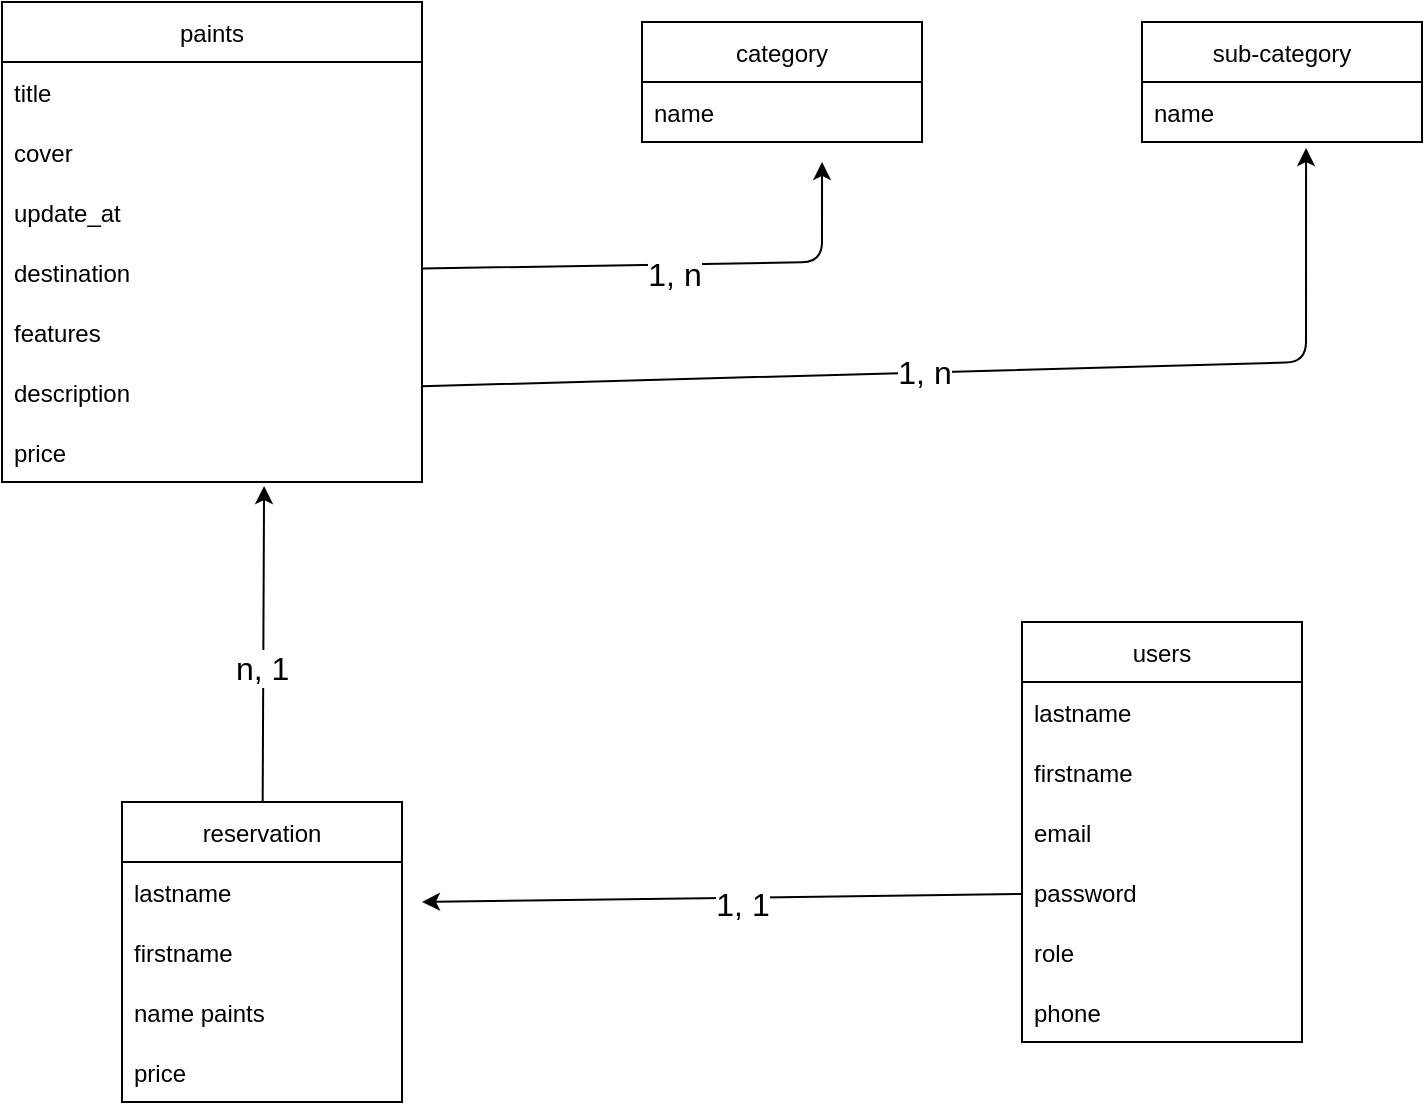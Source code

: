<mxfile>
    <diagram id="sKkK3DXue0aRAhPGcCVe" name="MCD">
        <mxGraphModel dx="764" dy="567" grid="1" gridSize="10" guides="1" tooltips="1" connect="1" arrows="1" fold="1" page="1" pageScale="1" pageWidth="827" pageHeight="1169" math="0" shadow="0">
            <root>
                <mxCell id="0"/>
                <mxCell id="1" parent="0"/>
                <mxCell id="2" value="paints" style="swimlane;fontStyle=0;childLayout=stackLayout;horizontal=1;startSize=30;horizontalStack=0;resizeParent=1;resizeParentMax=0;resizeLast=0;collapsible=1;marginBottom=0;" parent="1" vertex="1">
                    <mxGeometry x="70" y="150" width="210" height="240" as="geometry"/>
                </mxCell>
                <mxCell id="3" value="title" style="text;strokeColor=none;fillColor=none;align=left;verticalAlign=middle;spacingLeft=4;spacingRight=4;overflow=hidden;points=[[0,0.5],[1,0.5]];portConstraint=eastwest;rotatable=0;" parent="2" vertex="1">
                    <mxGeometry y="30" width="210" height="30" as="geometry"/>
                </mxCell>
                <mxCell id="4" value="cover" style="text;strokeColor=none;fillColor=none;align=left;verticalAlign=middle;spacingLeft=4;spacingRight=4;overflow=hidden;points=[[0,0.5],[1,0.5]];portConstraint=eastwest;rotatable=0;" parent="2" vertex="1">
                    <mxGeometry y="60" width="210" height="30" as="geometry"/>
                </mxCell>
                <mxCell id="7" value="update_at" style="text;strokeColor=none;fillColor=none;align=left;verticalAlign=middle;spacingLeft=4;spacingRight=4;overflow=hidden;points=[[0,0.5],[1,0.5]];portConstraint=eastwest;rotatable=0;" parent="2" vertex="1">
                    <mxGeometry y="90" width="210" height="30" as="geometry"/>
                </mxCell>
                <mxCell id="5" value="destination" style="text;strokeColor=none;fillColor=none;align=left;verticalAlign=middle;spacingLeft=4;spacingRight=4;overflow=hidden;points=[[0,0.5],[1,0.5]];portConstraint=eastwest;rotatable=0;" parent="2" vertex="1">
                    <mxGeometry y="120" width="210" height="30" as="geometry"/>
                </mxCell>
                <mxCell id="6" value="features" style="text;strokeColor=none;fillColor=none;align=left;verticalAlign=middle;spacingLeft=4;spacingRight=4;overflow=hidden;points=[[0,0.5],[1,0.5]];portConstraint=eastwest;rotatable=0;" parent="2" vertex="1">
                    <mxGeometry y="150" width="210" height="30" as="geometry"/>
                </mxCell>
                <mxCell id="8" value="description" style="text;strokeColor=none;fillColor=none;align=left;verticalAlign=middle;spacingLeft=4;spacingRight=4;overflow=hidden;points=[[0,0.5],[1,0.5]];portConstraint=eastwest;rotatable=0;" parent="2" vertex="1">
                    <mxGeometry y="180" width="210" height="30" as="geometry"/>
                </mxCell>
                <mxCell id="28" value="price" style="text;strokeColor=none;fillColor=none;align=left;verticalAlign=middle;spacingLeft=4;spacingRight=4;overflow=hidden;points=[[0,0.5],[1,0.5]];portConstraint=eastwest;rotatable=0;" parent="2" vertex="1">
                    <mxGeometry y="210" width="210" height="30" as="geometry"/>
                </mxCell>
                <mxCell id="9" value="category" style="swimlane;fontStyle=0;childLayout=stackLayout;horizontal=1;startSize=30;horizontalStack=0;resizeParent=1;resizeParentMax=0;resizeLast=0;collapsible=1;marginBottom=0;" parent="1" vertex="1">
                    <mxGeometry x="390" y="160" width="140" height="60" as="geometry"/>
                </mxCell>
                <mxCell id="10" value="name" style="text;strokeColor=none;fillColor=none;align=left;verticalAlign=middle;spacingLeft=4;spacingRight=4;overflow=hidden;points=[[0,0.5],[1,0.5]];portConstraint=eastwest;rotatable=0;" parent="9" vertex="1">
                    <mxGeometry y="30" width="140" height="30" as="geometry"/>
                </mxCell>
                <mxCell id="13" value="sub-category" style="swimlane;fontStyle=0;childLayout=stackLayout;horizontal=1;startSize=30;horizontalStack=0;resizeParent=1;resizeParentMax=0;resizeLast=0;collapsible=1;marginBottom=0;" parent="1" vertex="1">
                    <mxGeometry x="640" y="160" width="140" height="60" as="geometry"/>
                </mxCell>
                <mxCell id="14" value="name" style="text;strokeColor=none;fillColor=none;align=left;verticalAlign=middle;spacingLeft=4;spacingRight=4;overflow=hidden;points=[[0,0.5],[1,0.5]];portConstraint=eastwest;rotatable=0;" parent="13" vertex="1">
                    <mxGeometry y="30" width="140" height="30" as="geometry"/>
                </mxCell>
                <mxCell id="17" value="users" style="swimlane;fontStyle=0;childLayout=stackLayout;horizontal=1;startSize=30;horizontalStack=0;resizeParent=1;resizeParentMax=0;resizeLast=0;collapsible=1;marginBottom=0;" parent="1" vertex="1">
                    <mxGeometry x="580" y="460" width="140" height="210" as="geometry"/>
                </mxCell>
                <mxCell id="18" value="lastname" style="text;strokeColor=none;fillColor=none;align=left;verticalAlign=middle;spacingLeft=4;spacingRight=4;overflow=hidden;points=[[0,0.5],[1,0.5]];portConstraint=eastwest;rotatable=0;" parent="17" vertex="1">
                    <mxGeometry y="30" width="140" height="30" as="geometry"/>
                </mxCell>
                <mxCell id="19" value="firstname" style="text;strokeColor=none;fillColor=none;align=left;verticalAlign=middle;spacingLeft=4;spacingRight=4;overflow=hidden;points=[[0,0.5],[1,0.5]];portConstraint=eastwest;rotatable=0;" parent="17" vertex="1">
                    <mxGeometry y="60" width="140" height="30" as="geometry"/>
                </mxCell>
                <mxCell id="20" value="email" style="text;strokeColor=none;fillColor=none;align=left;verticalAlign=middle;spacingLeft=4;spacingRight=4;overflow=hidden;points=[[0,0.5],[1,0.5]];portConstraint=eastwest;rotatable=0;" parent="17" vertex="1">
                    <mxGeometry y="90" width="140" height="30" as="geometry"/>
                </mxCell>
                <mxCell id="22" value="password" style="text;strokeColor=none;fillColor=none;align=left;verticalAlign=middle;spacingLeft=4;spacingRight=4;overflow=hidden;points=[[0,0.5],[1,0.5]];portConstraint=eastwest;rotatable=0;" parent="17" vertex="1">
                    <mxGeometry y="120" width="140" height="30" as="geometry"/>
                </mxCell>
                <mxCell id="21" value="role" style="text;strokeColor=none;fillColor=none;align=left;verticalAlign=middle;spacingLeft=4;spacingRight=4;overflow=hidden;points=[[0,0.5],[1,0.5]];portConstraint=eastwest;rotatable=0;" parent="17" vertex="1">
                    <mxGeometry y="150" width="140" height="30" as="geometry"/>
                </mxCell>
                <mxCell id="23" value="phone" style="text;strokeColor=none;fillColor=none;align=left;verticalAlign=middle;spacingLeft=4;spacingRight=4;overflow=hidden;points=[[0,0.5],[1,0.5]];portConstraint=eastwest;rotatable=0;" parent="17" vertex="1">
                    <mxGeometry y="180" width="140" height="30" as="geometry"/>
                </mxCell>
                <mxCell id="30" style="edgeStyle=none;html=1;entryX=0.624;entryY=1.067;entryDx=0;entryDy=0;entryPerimeter=0;" parent="1" source="24" target="28" edge="1">
                    <mxGeometry relative="1" as="geometry"/>
                </mxCell>
                <mxCell id="32" value="n, 1&amp;nbsp;" style="edgeLabel;html=1;align=center;verticalAlign=middle;resizable=0;points=[];fontSize=16;" parent="30" vertex="1" connectable="0">
                    <mxGeometry x="-0.152" y="-1" relative="1" as="geometry">
                        <mxPoint as="offset"/>
                    </mxGeometry>
                </mxCell>
                <mxCell id="24" value="reservation" style="swimlane;fontStyle=0;childLayout=stackLayout;horizontal=1;startSize=30;horizontalStack=0;resizeParent=1;resizeParentMax=0;resizeLast=0;collapsible=1;marginBottom=0;" parent="1" vertex="1">
                    <mxGeometry x="130" y="550" width="140" height="150" as="geometry"/>
                </mxCell>
                <mxCell id="25" value="lastname  " style="text;strokeColor=none;fillColor=none;align=left;verticalAlign=middle;spacingLeft=4;spacingRight=4;overflow=hidden;points=[[0,0.5],[1,0.5]];portConstraint=eastwest;rotatable=0;" parent="24" vertex="1">
                    <mxGeometry y="30" width="140" height="30" as="geometry"/>
                </mxCell>
                <mxCell id="26" value="firstname" style="text;strokeColor=none;fillColor=none;align=left;verticalAlign=middle;spacingLeft=4;spacingRight=4;overflow=hidden;points=[[0,0.5],[1,0.5]];portConstraint=eastwest;rotatable=0;" parent="24" vertex="1">
                    <mxGeometry y="60" width="140" height="30" as="geometry"/>
                </mxCell>
                <mxCell id="27" value="name paints" style="text;strokeColor=none;fillColor=none;align=left;verticalAlign=middle;spacingLeft=4;spacingRight=4;overflow=hidden;points=[[0,0.5],[1,0.5]];portConstraint=eastwest;rotatable=0;" parent="24" vertex="1">
                    <mxGeometry y="90" width="140" height="30" as="geometry"/>
                </mxCell>
                <mxCell id="29" value="price" style="text;strokeColor=none;fillColor=none;align=left;verticalAlign=middle;spacingLeft=4;spacingRight=4;overflow=hidden;points=[[0,0.5],[1,0.5]];portConstraint=eastwest;rotatable=0;" parent="24" vertex="1">
                    <mxGeometry y="120" width="140" height="30" as="geometry"/>
                </mxCell>
                <mxCell id="33" style="edgeStyle=none;html=1;entryX=0.643;entryY=1.333;entryDx=0;entryDy=0;entryPerimeter=0;fontSize=16;" parent="1" source="5" target="10" edge="1">
                    <mxGeometry relative="1" as="geometry">
                        <Array as="points">
                            <mxPoint x="480" y="280"/>
                        </Array>
                    </mxGeometry>
                </mxCell>
                <mxCell id="34" value="1, n" style="edgeLabel;html=1;align=center;verticalAlign=middle;resizable=0;points=[];fontSize=16;" parent="33" vertex="1" connectable="0">
                    <mxGeometry x="0.007" y="-5" relative="1" as="geometry">
                        <mxPoint as="offset"/>
                    </mxGeometry>
                </mxCell>
                <mxCell id="35" style="edgeStyle=none;html=1;entryX=0.586;entryY=1.1;entryDx=0;entryDy=0;entryPerimeter=0;fontSize=16;" parent="1" source="8" target="14" edge="1">
                    <mxGeometry relative="1" as="geometry">
                        <Array as="points">
                            <mxPoint x="722" y="330"/>
                        </Array>
                    </mxGeometry>
                </mxCell>
                <mxCell id="36" value="1, n" style="edgeLabel;html=1;align=center;verticalAlign=middle;resizable=0;points=[];fontSize=16;" parent="35" vertex="1" connectable="0">
                    <mxGeometry x="-0.086" relative="1" as="geometry">
                        <mxPoint as="offset"/>
                    </mxGeometry>
                </mxCell>
                <mxCell id="37" style="edgeStyle=none;html=1;fontSize=16;" parent="1" source="22" edge="1">
                    <mxGeometry relative="1" as="geometry">
                        <mxPoint x="280" y="600" as="targetPoint"/>
                    </mxGeometry>
                </mxCell>
                <mxCell id="38" value="1, 1" style="edgeLabel;html=1;align=center;verticalAlign=middle;resizable=0;points=[];fontSize=16;" parent="37" vertex="1" connectable="0">
                    <mxGeometry x="-0.066" y="3" relative="1" as="geometry">
                        <mxPoint as="offset"/>
                    </mxGeometry>
                </mxCell>
            </root>
        </mxGraphModel>
    </diagram>
    <diagram id="5toHd4r5ZHRdqU3qJn_9" name="MLD">
        <mxGraphModel dx="764" dy="567" grid="1" gridSize="10" guides="1" tooltips="1" connect="1" arrows="1" fold="1" page="1" pageScale="1" pageWidth="827" pageHeight="1169" math="0" shadow="0">
            <root>
                <mxCell id="yksaJbIxXaKxUEEQAdhD-0"/>
                <mxCell id="yksaJbIxXaKxUEEQAdhD-1" parent="yksaJbIxXaKxUEEQAdhD-0"/>
                <mxCell id="yksaJbIxXaKxUEEQAdhD-2" value="paints" style="swimlane;fontStyle=0;childLayout=stackLayout;horizontal=1;startSize=30;horizontalStack=0;resizeParent=1;resizeParentMax=0;resizeLast=0;collapsible=1;marginBottom=0;fontSize=16;" parent="yksaJbIxXaKxUEEQAdhD-1" vertex="1">
                    <mxGeometry x="20" y="50" width="240" height="440" as="geometry"/>
                </mxCell>
                <mxCell id="yksaJbIxXaKxUEEQAdhD-3" value="id INT (pk)" style="text;strokeColor=none;fillColor=none;align=left;verticalAlign=middle;spacingLeft=4;spacingRight=4;overflow=hidden;points=[[0,0.5],[1,0.5]];portConstraint=eastwest;rotatable=0;fontSize=16;" parent="yksaJbIxXaKxUEEQAdhD-2" vertex="1">
                    <mxGeometry y="30" width="240" height="30" as="geometry"/>
                </mxCell>
                <mxCell id="yksaJbIxXaKxUEEQAdhD-4" value="category_id INT (fk)" style="text;strokeColor=none;fillColor=none;align=left;verticalAlign=middle;spacingLeft=4;spacingRight=4;overflow=hidden;points=[[0,0.5],[1,0.5]];portConstraint=eastwest;rotatable=0;fontSize=16;" parent="yksaJbIxXaKxUEEQAdhD-2" vertex="1">
                    <mxGeometry y="60" width="240" height="30" as="geometry"/>
                </mxCell>
                <mxCell id="yksaJbIxXaKxUEEQAdhD-5" value="sub-category_id INT (fk)" style="text;strokeColor=none;fillColor=none;align=left;verticalAlign=middle;spacingLeft=4;spacingRight=4;overflow=hidden;points=[[0,0.5],[1,0.5]];portConstraint=eastwest;rotatable=0;fontSize=16;" parent="yksaJbIxXaKxUEEQAdhD-2" vertex="1">
                    <mxGeometry y="90" width="240" height="50" as="geometry"/>
                </mxCell>
                <mxCell id="zHcmp0RbncJ8Uv8yInmQ-0" value="title VARCHAR(50)" style="text;strokeColor=none;fillColor=none;align=left;verticalAlign=middle;spacingLeft=4;spacingRight=4;overflow=hidden;points=[[0,0.5],[1,0.5]];portConstraint=eastwest;rotatable=0;fontSize=16;" parent="yksaJbIxXaKxUEEQAdhD-2" vertex="1">
                    <mxGeometry y="140" width="240" height="50" as="geometry"/>
                </mxCell>
                <mxCell id="mv2UCsQvVJLcXyVtH6Uz-1" value="cover VARCHAR(255)" style="text;strokeColor=none;fillColor=none;align=left;verticalAlign=middle;spacingLeft=4;spacingRight=4;overflow=hidden;points=[[0,0.5],[1,0.5]];portConstraint=eastwest;rotatable=0;fontSize=16;" parent="yksaJbIxXaKxUEEQAdhD-2" vertex="1">
                    <mxGeometry y="190" width="240" height="50" as="geometry"/>
                </mxCell>
                <mxCell id="mv2UCsQvVJLcXyVtH6Uz-0" value="destination VARCHAR(150)" style="text;strokeColor=none;fillColor=none;align=left;verticalAlign=middle;spacingLeft=4;spacingRight=4;overflow=hidden;points=[[0,0.5],[1,0.5]];portConstraint=eastwest;rotatable=0;fontSize=16;" parent="yksaJbIxXaKxUEEQAdhD-2" vertex="1">
                    <mxGeometry y="240" width="240" height="50" as="geometry"/>
                </mxCell>
                <mxCell id="HSsnOO4hNoYn5N-emrxx-0" value="features VARCHAR(150)" style="text;strokeColor=none;fillColor=none;align=left;verticalAlign=middle;spacingLeft=4;spacingRight=4;overflow=hidden;points=[[0,0.5],[1,0.5]];portConstraint=eastwest;rotatable=0;fontSize=16;" parent="yksaJbIxXaKxUEEQAdhD-2" vertex="1">
                    <mxGeometry y="290" width="240" height="50" as="geometry"/>
                </mxCell>
                <mxCell id="IGO0hknCXzoY0MR5SHf_-0" value="description TEXT" style="text;strokeColor=none;fillColor=none;align=left;verticalAlign=middle;spacingLeft=4;spacingRight=4;overflow=hidden;points=[[0,0.5],[1,0.5]];portConstraint=eastwest;rotatable=0;fontSize=16;" parent="yksaJbIxXaKxUEEQAdhD-2" vertex="1">
                    <mxGeometry y="340" width="240" height="50" as="geometry"/>
                </mxCell>
                <mxCell id="IGO0hknCXzoY0MR5SHf_-1" value="price INT" style="text;strokeColor=none;fillColor=none;align=left;verticalAlign=middle;spacingLeft=4;spacingRight=4;overflow=hidden;points=[[0,0.5],[1,0.5]];portConstraint=eastwest;rotatable=0;fontSize=16;" parent="yksaJbIxXaKxUEEQAdhD-2" vertex="1">
                    <mxGeometry y="390" width="240" height="50" as="geometry"/>
                </mxCell>
                <mxCell id="IGO0hknCXzoY0MR5SHf_-2" value="category" style="swimlane;fontStyle=0;childLayout=stackLayout;horizontal=1;startSize=30;horizontalStack=0;resizeParent=1;resizeParentMax=0;resizeLast=0;collapsible=1;marginBottom=0;fontSize=16;" parent="yksaJbIxXaKxUEEQAdhD-1" vertex="1">
                    <mxGeometry x="480" y="70" width="260" height="90" as="geometry"/>
                </mxCell>
                <mxCell id="IGO0hknCXzoY0MR5SHf_-3" value="id INT (pk)" style="text;strokeColor=none;fillColor=none;align=left;verticalAlign=middle;spacingLeft=4;spacingRight=4;overflow=hidden;points=[[0,0.5],[1,0.5]];portConstraint=eastwest;rotatable=0;fontSize=16;" parent="IGO0hknCXzoY0MR5SHf_-2" vertex="1">
                    <mxGeometry y="30" width="260" height="30" as="geometry"/>
                </mxCell>
                <mxCell id="IGO0hknCXzoY0MR5SHf_-4" value="name VARCHAR (50)" style="text;strokeColor=none;fillColor=none;align=left;verticalAlign=middle;spacingLeft=4;spacingRight=4;overflow=hidden;points=[[0,0.5],[1,0.5]];portConstraint=eastwest;rotatable=0;fontSize=16;" parent="IGO0hknCXzoY0MR5SHf_-2" vertex="1">
                    <mxGeometry y="60" width="260" height="30" as="geometry"/>
                </mxCell>
                <mxCell id="lDHsLjnhGoWVghS_92pn-1" value="sub-category" style="swimlane;fontStyle=0;childLayout=stackLayout;horizontal=1;startSize=30;horizontalStack=0;resizeParent=1;resizeParentMax=0;resizeLast=0;collapsible=1;marginBottom=0;fontSize=16;" parent="yksaJbIxXaKxUEEQAdhD-1" vertex="1">
                    <mxGeometry x="480" y="280" width="260" height="120" as="geometry"/>
                </mxCell>
                <mxCell id="lDHsLjnhGoWVghS_92pn-2" value="id INT (pk)" style="text;strokeColor=none;fillColor=none;align=left;verticalAlign=middle;spacingLeft=4;spacingRight=4;overflow=hidden;points=[[0,0.5],[1,0.5]];portConstraint=eastwest;rotatable=0;fontSize=16;" parent="lDHsLjnhGoWVghS_92pn-1" vertex="1">
                    <mxGeometry y="30" width="260" height="30" as="geometry"/>
                </mxCell>
                <mxCell id="lDHsLjnhGoWVghS_92pn-3" value="name VARCHAR (50)" style="text;strokeColor=none;fillColor=none;align=left;verticalAlign=middle;spacingLeft=4;spacingRight=4;overflow=hidden;points=[[0,0.5],[1,0.5]];portConstraint=eastwest;rotatable=0;fontSize=16;" parent="lDHsLjnhGoWVghS_92pn-1" vertex="1">
                    <mxGeometry y="60" width="260" height="30" as="geometry"/>
                </mxCell>
                <mxCell id="Nnu_diAdadVQ_dq4pBSC-8" value="category_id INT (fk)" style="text;strokeColor=none;fillColor=none;align=left;verticalAlign=middle;spacingLeft=4;spacingRight=4;overflow=hidden;points=[[0,0.5],[1,0.5]];portConstraint=eastwest;rotatable=0;fontSize=16;" parent="lDHsLjnhGoWVghS_92pn-1" vertex="1">
                    <mxGeometry y="90" width="260" height="30" as="geometry"/>
                </mxCell>
                <mxCell id="lDHsLjnhGoWVghS_92pn-4" value="users" style="swimlane;fontStyle=0;childLayout=stackLayout;horizontal=1;startSize=30;horizontalStack=0;resizeParent=1;resizeParentMax=0;resizeLast=0;collapsible=1;marginBottom=0;fontSize=16;" parent="yksaJbIxXaKxUEEQAdhD-1" vertex="1">
                    <mxGeometry x="520" y="585" width="260" height="180" as="geometry"/>
                </mxCell>
                <mxCell id="lDHsLjnhGoWVghS_92pn-5" value="id INT (pk)" style="text;strokeColor=none;fillColor=none;align=left;verticalAlign=middle;spacingLeft=4;spacingRight=4;overflow=hidden;points=[[0,0.5],[1,0.5]];portConstraint=eastwest;rotatable=0;fontSize=16;" parent="lDHsLjnhGoWVghS_92pn-4" vertex="1">
                    <mxGeometry y="30" width="260" height="30" as="geometry"/>
                </mxCell>
                <mxCell id="lDHsLjnhGoWVghS_92pn-6" value="lastname VARCHAR(50)" style="text;strokeColor=none;fillColor=none;align=left;verticalAlign=middle;spacingLeft=4;spacingRight=4;overflow=hidden;points=[[0,0.5],[1,0.5]];portConstraint=eastwest;rotatable=0;fontSize=16;" parent="lDHsLjnhGoWVghS_92pn-4" vertex="1">
                    <mxGeometry y="60" width="260" height="30" as="geometry"/>
                </mxCell>
                <mxCell id="lDHsLjnhGoWVghS_92pn-7" value="firstname VARCHAR(50)" style="text;strokeColor=none;fillColor=none;align=left;verticalAlign=middle;spacingLeft=4;spacingRight=4;overflow=hidden;points=[[0,0.5],[1,0.5]];portConstraint=eastwest;rotatable=0;fontSize=16;" parent="lDHsLjnhGoWVghS_92pn-4" vertex="1">
                    <mxGeometry y="90" width="260" height="30" as="geometry"/>
                </mxCell>
                <mxCell id="qfSZEgDXcZB9hhNbzf-X-1" value="email VARCHAR(255)" style="text;strokeColor=none;fillColor=none;align=left;verticalAlign=middle;spacingLeft=4;spacingRight=4;overflow=hidden;points=[[0,0.5],[1,0.5]];portConstraint=eastwest;rotatable=0;fontSize=16;" parent="lDHsLjnhGoWVghS_92pn-4" vertex="1">
                    <mxGeometry y="120" width="260" height="30" as="geometry"/>
                </mxCell>
                <mxCell id="Nnu_diAdadVQ_dq4pBSC-0" value="phone INT" style="text;strokeColor=none;fillColor=none;align=left;verticalAlign=middle;spacingLeft=4;spacingRight=4;overflow=hidden;points=[[0,0.5],[1,0.5]];portConstraint=eastwest;rotatable=0;fontSize=16;" parent="lDHsLjnhGoWVghS_92pn-4" vertex="1">
                    <mxGeometry y="150" width="260" height="30" as="geometry"/>
                </mxCell>
                <mxCell id="Nnu_diAdadVQ_dq4pBSC-1" value="reservation" style="swimlane;fontStyle=0;childLayout=stackLayout;horizontal=1;startSize=30;horizontalStack=0;resizeParent=1;resizeParentMax=0;resizeLast=0;collapsible=1;marginBottom=0;fontSize=16;" parent="yksaJbIxXaKxUEEQAdhD-1" vertex="1">
                    <mxGeometry x="50" y="585" width="250" height="150" as="geometry"/>
                </mxCell>
                <mxCell id="Nnu_diAdadVQ_dq4pBSC-2" value="id INT (pk)" style="text;strokeColor=none;fillColor=none;align=left;verticalAlign=middle;spacingLeft=4;spacingRight=4;overflow=hidden;points=[[0,0.5],[1,0.5]];portConstraint=eastwest;rotatable=0;fontSize=16;" parent="Nnu_diAdadVQ_dq4pBSC-1" vertex="1">
                    <mxGeometry y="30" width="250" height="30" as="geometry"/>
                </mxCell>
                <mxCell id="Nnu_diAdadVQ_dq4pBSC-3" value="paints_id INT (fk)" style="text;strokeColor=none;fillColor=none;align=left;verticalAlign=middle;spacingLeft=4;spacingRight=4;overflow=hidden;points=[[0,0.5],[1,0.5]];portConstraint=eastwest;rotatable=0;fontSize=16;" parent="Nnu_diAdadVQ_dq4pBSC-1" vertex="1">
                    <mxGeometry y="60" width="250" height="30" as="geometry"/>
                </mxCell>
                <mxCell id="Nnu_diAdadVQ_dq4pBSC-4" value="users_id INT (fk)" style="text;strokeColor=none;fillColor=none;align=left;verticalAlign=middle;spacingLeft=4;spacingRight=4;overflow=hidden;points=[[0,0.5],[1,0.5]];portConstraint=eastwest;rotatable=0;fontSize=16;" parent="Nnu_diAdadVQ_dq4pBSC-1" vertex="1">
                    <mxGeometry y="90" width="250" height="30" as="geometry"/>
                </mxCell>
                <mxCell id="Nnu_diAdadVQ_dq4pBSC-6" value="created_at DATE" style="text;strokeColor=none;fillColor=none;align=left;verticalAlign=middle;spacingLeft=4;spacingRight=4;overflow=hidden;points=[[0,0.5],[1,0.5]];portConstraint=eastwest;rotatable=0;fontSize=16;" parent="Nnu_diAdadVQ_dq4pBSC-1" vertex="1">
                    <mxGeometry y="120" width="250" height="30" as="geometry"/>
                </mxCell>
                <mxCell id="E5rcbaaMOs0WS2aFA7xk-0" style="edgeStyle=none;html=1;entryX=0.004;entryY=0.767;entryDx=0;entryDy=0;entryPerimeter=0;fontSize=16;" parent="yksaJbIxXaKxUEEQAdhD-1" source="yksaJbIxXaKxUEEQAdhD-4" target="IGO0hknCXzoY0MR5SHf_-3" edge="1">
                    <mxGeometry relative="1" as="geometry"/>
                </mxCell>
                <mxCell id="E5rcbaaMOs0WS2aFA7xk-1" value="1, n" style="edgeLabel;html=1;align=center;verticalAlign=middle;resizable=0;points=[];fontSize=16;" parent="E5rcbaaMOs0WS2aFA7xk-0" vertex="1" connectable="0">
                    <mxGeometry x="0.231" relative="1" as="geometry">
                        <mxPoint as="offset"/>
                    </mxGeometry>
                </mxCell>
                <mxCell id="E5rcbaaMOs0WS2aFA7xk-2" style="edgeStyle=none;html=1;entryX=0;entryY=0.5;entryDx=0;entryDy=0;fontSize=16;" parent="yksaJbIxXaKxUEEQAdhD-1" source="yksaJbIxXaKxUEEQAdhD-5" target="lDHsLjnhGoWVghS_92pn-2" edge="1">
                    <mxGeometry relative="1" as="geometry">
                        <Array as="points">
                            <mxPoint x="280" y="180"/>
                            <mxPoint x="480" y="180"/>
                            <mxPoint x="480" y="200"/>
                        </Array>
                    </mxGeometry>
                </mxCell>
                <mxCell id="E5rcbaaMOs0WS2aFA7xk-3" value="1, n" style="edgeLabel;html=1;align=center;verticalAlign=middle;resizable=0;points=[];fontSize=16;" parent="E5rcbaaMOs0WS2aFA7xk-2" vertex="1" connectable="0">
                    <mxGeometry x="-0.16" relative="1" as="geometry">
                        <mxPoint as="offset"/>
                    </mxGeometry>
                </mxCell>
                <mxCell id="iu_x2eSeoTEuxMHuiAQ8-0" style="edgeStyle=none;html=1;entryX=1.008;entryY=0.76;entryDx=0;entryDy=0;entryPerimeter=0;fontSize=16;" parent="yksaJbIxXaKxUEEQAdhD-1" source="Nnu_diAdadVQ_dq4pBSC-3" target="mv2UCsQvVJLcXyVtH6Uz-0" edge="1">
                    <mxGeometry relative="1" as="geometry">
                        <Array as="points">
                            <mxPoint x="360" y="660"/>
                            <mxPoint x="350" y="320"/>
                        </Array>
                    </mxGeometry>
                </mxCell>
                <mxCell id="iu_x2eSeoTEuxMHuiAQ8-1" value="n, 1" style="edgeLabel;html=1;align=center;verticalAlign=middle;resizable=0;points=[];fontSize=16;" parent="iu_x2eSeoTEuxMHuiAQ8-0" vertex="1" connectable="0">
                    <mxGeometry x="0.056" y="-4" relative="1" as="geometry">
                        <mxPoint as="offset"/>
                    </mxGeometry>
                </mxCell>
                <mxCell id="RNQxqIKYj42t3Pkkx3ud-0" style="edgeStyle=none;html=1;entryX=0;entryY=0.5;entryDx=0;entryDy=0;fontSize=16;" parent="yksaJbIxXaKxUEEQAdhD-1" source="Nnu_diAdadVQ_dq4pBSC-4" target="lDHsLjnhGoWVghS_92pn-7" edge="1">
                    <mxGeometry relative="1" as="geometry"/>
                </mxCell>
                <mxCell id="RNQxqIKYj42t3Pkkx3ud-1" value="1, 1" style="edgeLabel;html=1;align=center;verticalAlign=middle;resizable=0;points=[];fontSize=16;" parent="RNQxqIKYj42t3Pkkx3ud-0" vertex="1" connectable="0">
                    <mxGeometry x="0.091" y="4" relative="1" as="geometry">
                        <mxPoint as="offset"/>
                    </mxGeometry>
                </mxCell>
            </root>
        </mxGraphModel>
    </diagram>
</mxfile>